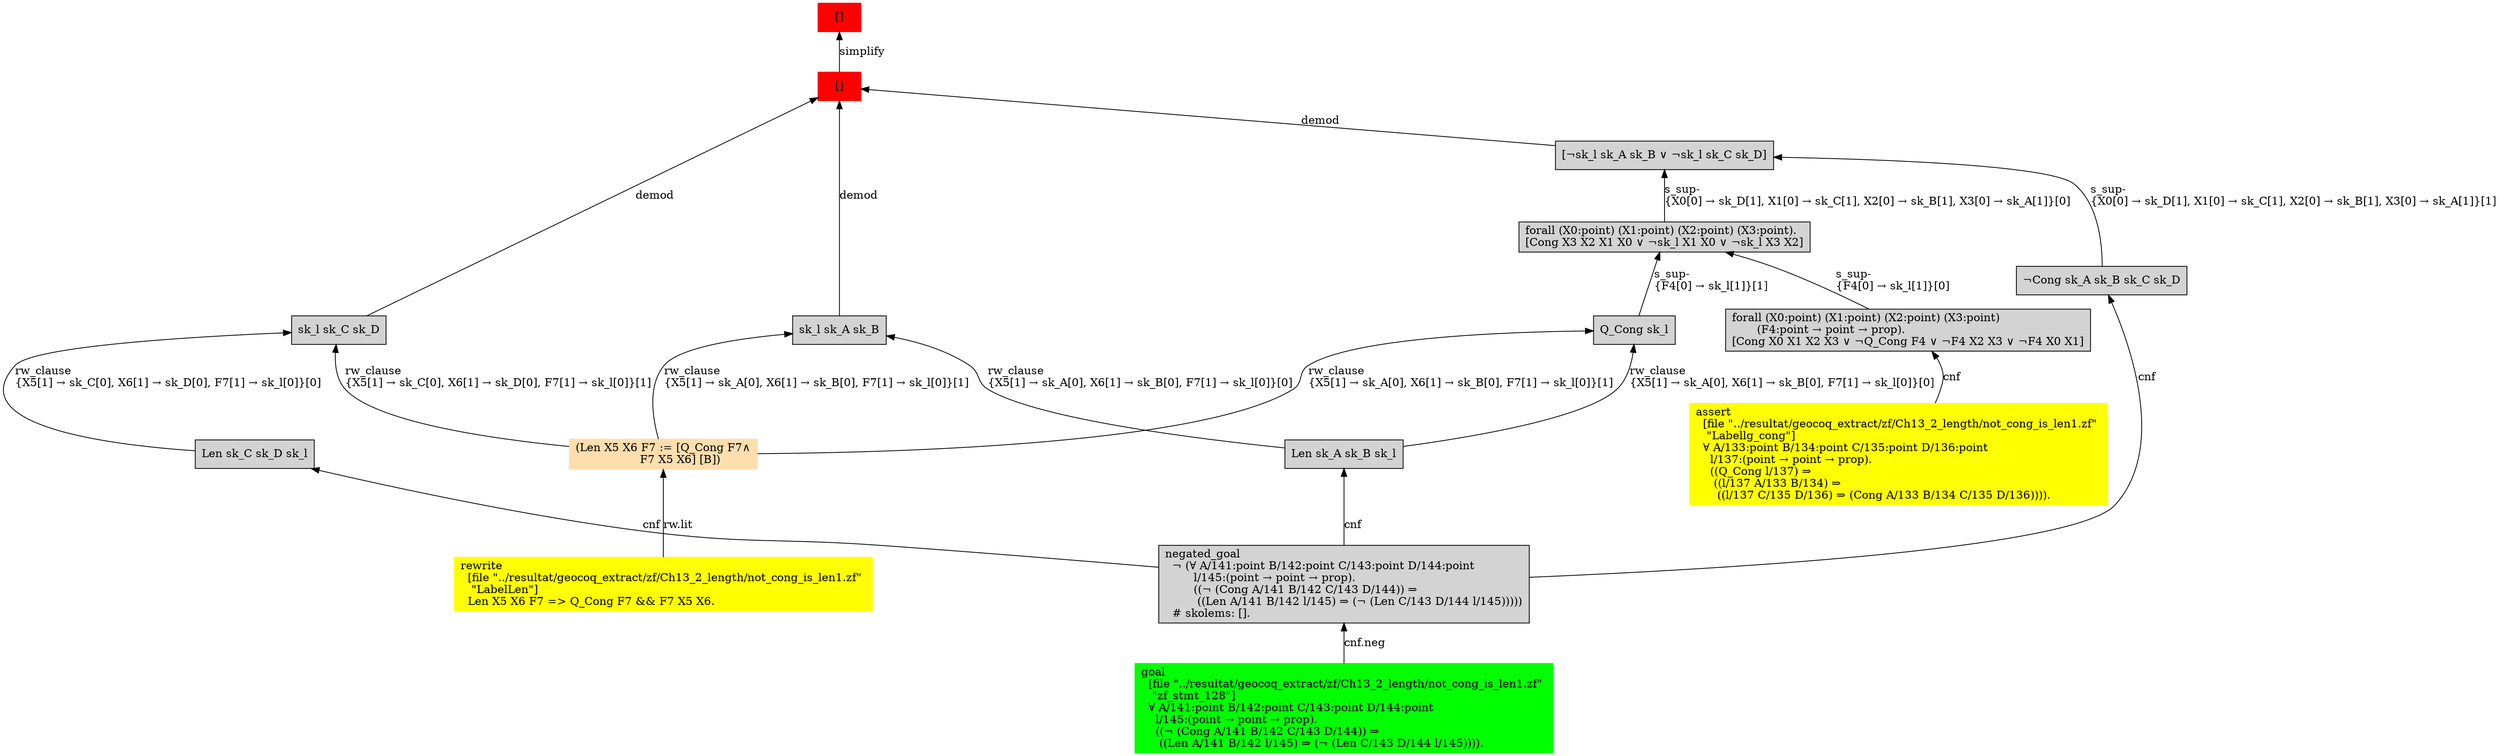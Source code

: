 digraph "unsat_graph" {
  vertex_0 [color=red, label="[]", shape=box, style=filled];
  vertex_0 -> vertex_1 [label="simplify", dir="back"];
  vertex_1 [color=red, label="[]", shape=box, style=filled];
  vertex_1 -> vertex_2 [label="demod", dir="back"];
  vertex_2 [shape=box, label="sk_l sk_C sk_D\l", style=filled];
  vertex_2 -> vertex_3 [label="rw_clause\l\{X5[1] → sk_C[0], X6[1] → sk_D[0], F7[1] → sk_l[0]\}[1]\l", dir="back"];
  vertex_3 [color=navajowhite, shape=box, label="(Len X5 X6 F7 := [Q_Cong F7∧\l                  F7 X5 X6] [B])\l", style=filled];
  vertex_3 -> vertex_4 [label="rw.lit", dir="back"];
  vertex_4 [color=yellow, shape=box, label="rewrite\l  [file \"../resultat/geocoq_extract/zf/Ch13_2_length/not_cong_is_len1.zf\" \l   \"LabelLen\"]\l  Len X5 X6 F7 =\> Q_Cong F7 && F7 X5 X6.\l", style=filled];
  vertex_2 -> vertex_5 [label="rw_clause\l\{X5[1] → sk_C[0], X6[1] → sk_D[0], F7[1] → sk_l[0]\}[0]\l", dir="back"];
  vertex_5 [shape=box, label="Len sk_C sk_D sk_l\l", style=filled];
  vertex_5 -> vertex_6 [label="cnf", dir="back"];
  vertex_6 [shape=box, label="negated_goal\l  ¬ (∀ A/141:point B/142:point C/143:point D/144:point \l        l/145:(point → point → prop).\l        ((¬ (Cong A/141 B/142 C/143 D/144)) ⇒\l         ((Len A/141 B/142 l/145) ⇒ (¬ (Len C/143 D/144 l/145)))))\l  # skolems: [].\l", style=filled];
  vertex_6 -> vertex_7 [label="cnf.neg", dir="back"];
  vertex_7 [color=green, shape=box, label="goal\l  [file \"../resultat/geocoq_extract/zf/Ch13_2_length/not_cong_is_len1.zf\" \l   \"zf_stmt_128\"]\l  ∀ A/141:point B/142:point C/143:point D/144:point \l    l/145:(point → point → prop).\l    ((¬ (Cong A/141 B/142 C/143 D/144)) ⇒\l     ((Len A/141 B/142 l/145) ⇒ (¬ (Len C/143 D/144 l/145)))).\l", style=filled];
  vertex_1 -> vertex_8 [label="demod", dir="back"];
  vertex_8 [shape=box, label="sk_l sk_A sk_B\l", style=filled];
  vertex_8 -> vertex_3 [label="rw_clause\l\{X5[1] → sk_A[0], X6[1] → sk_B[0], F7[1] → sk_l[0]\}[1]\l", dir="back"];
  vertex_8 -> vertex_9 [label="rw_clause\l\{X5[1] → sk_A[0], X6[1] → sk_B[0], F7[1] → sk_l[0]\}[0]\l", dir="back"];
  vertex_9 [shape=box, label="Len sk_A sk_B sk_l\l", style=filled];
  vertex_9 -> vertex_6 [label="cnf", dir="back"];
  vertex_1 -> vertex_10 [label="demod", dir="back"];
  vertex_10 [shape=box, label="[¬sk_l sk_A sk_B ∨ ¬sk_l sk_C sk_D]\l", style=filled];
  vertex_10 -> vertex_11 [label="s_sup-\l\{X0[0] → sk_D[1], X1[0] → sk_C[1], X2[0] → sk_B[1], X3[0] → sk_A[1]\}[1]\l", dir="back"];
  vertex_11 [shape=box, label="¬Cong sk_A sk_B sk_C sk_D\l", style=filled];
  vertex_11 -> vertex_6 [label="cnf", dir="back"];
  vertex_10 -> vertex_12 [label="s_sup-\l\{X0[0] → sk_D[1], X1[0] → sk_C[1], X2[0] → sk_B[1], X3[0] → sk_A[1]\}[0]\l", dir="back"];
  vertex_12 [shape=box, label="forall (X0:point) (X1:point) (X2:point) (X3:point).\l[Cong X3 X2 X1 X0 ∨ ¬sk_l X1 X0 ∨ ¬sk_l X3 X2]\l", style=filled];
  vertex_12 -> vertex_13 [label="s_sup-\l\{F4[0] → sk_l[1]\}[0]\l", dir="back"];
  vertex_13 [shape=box, label="forall (X0:point) (X1:point) (X2:point) (X3:point) \l       (F4:point → point → prop).\l[Cong X0 X1 X2 X3 ∨ ¬Q_Cong F4 ∨ ¬F4 X2 X3 ∨ ¬F4 X0 X1]\l", style=filled];
  vertex_13 -> vertex_14 [label="cnf", dir="back"];
  vertex_14 [color=yellow, shape=box, label="assert\l  [file \"../resultat/geocoq_extract/zf/Ch13_2_length/not_cong_is_len1.zf\" \l   \"Labellg_cong\"]\l  ∀ A/133:point B/134:point C/135:point D/136:point \l    l/137:(point → point → prop).\l    ((Q_Cong l/137) ⇒\l     ((l/137 A/133 B/134) ⇒\l      ((l/137 C/135 D/136) ⇒ (Cong A/133 B/134 C/135 D/136)))).\l", style=filled];
  vertex_12 -> vertex_15 [label="s_sup-\l\{F4[0] → sk_l[1]\}[1]\l", dir="back"];
  vertex_15 [shape=box, label="Q_Cong sk_l\l", style=filled];
  vertex_15 -> vertex_3 [label="rw_clause\l\{X5[1] → sk_A[0], X6[1] → sk_B[0], F7[1] → sk_l[0]\}[1]\l", dir="back"];
  vertex_15 -> vertex_9 [label="rw_clause\l\{X5[1] → sk_A[0], X6[1] → sk_B[0], F7[1] → sk_l[0]\}[0]\l", dir="back"];
  }


